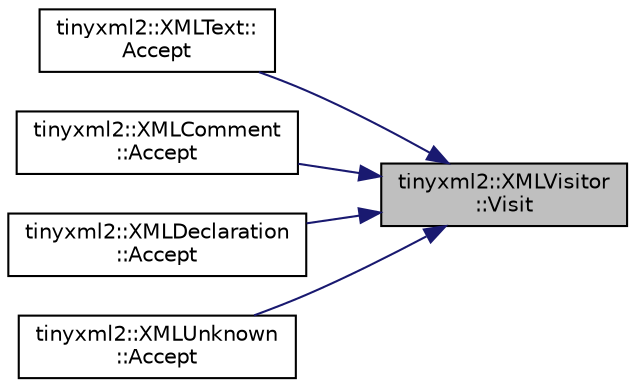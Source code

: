 digraph "tinyxml2::XMLVisitor::Visit"
{
 // LATEX_PDF_SIZE
  edge [fontname="Helvetica",fontsize="10",labelfontname="Helvetica",labelfontsize="10"];
  node [fontname="Helvetica",fontsize="10",shape=record];
  rankdir="RL";
  Node1 [label="tinyxml2::XMLVisitor\l::Visit",height=0.2,width=0.4,color="black", fillcolor="grey75", style="filled", fontcolor="black",tooltip="Visit a declaration."];
  Node1 -> Node2 [dir="back",color="midnightblue",fontsize="10",style="solid",fontname="Helvetica"];
  Node2 [label="tinyxml2::XMLText::\lAccept",height=0.2,width=0.4,color="black", fillcolor="white", style="filled",URL="$classtinyxml2_1_1XMLText.html#a537c60d7e18fb59c45ac2737a29ac47a",tooltip=" "];
  Node1 -> Node3 [dir="back",color="midnightblue",fontsize="10",style="solid",fontname="Helvetica"];
  Node3 [label="tinyxml2::XMLComment\l::Accept",height=0.2,width=0.4,color="black", fillcolor="white", style="filled",URL="$classtinyxml2_1_1XMLComment.html#a27b37d16cea01b5329dfbbb4f9508e39",tooltip=" "];
  Node1 -> Node4 [dir="back",color="midnightblue",fontsize="10",style="solid",fontname="Helvetica"];
  Node4 [label="tinyxml2::XMLDeclaration\l::Accept",height=0.2,width=0.4,color="black", fillcolor="white", style="filled",URL="$classtinyxml2_1_1XMLDeclaration.html#acf47629d9fc08ed6f1c164a97bcf794b",tooltip=" "];
  Node1 -> Node5 [dir="back",color="midnightblue",fontsize="10",style="solid",fontname="Helvetica"];
  Node5 [label="tinyxml2::XMLUnknown\l::Accept",height=0.2,width=0.4,color="black", fillcolor="white", style="filled",URL="$classtinyxml2_1_1XMLUnknown.html#a8a06b8c82117ca969a432e17a46830fc",tooltip=" "];
}

